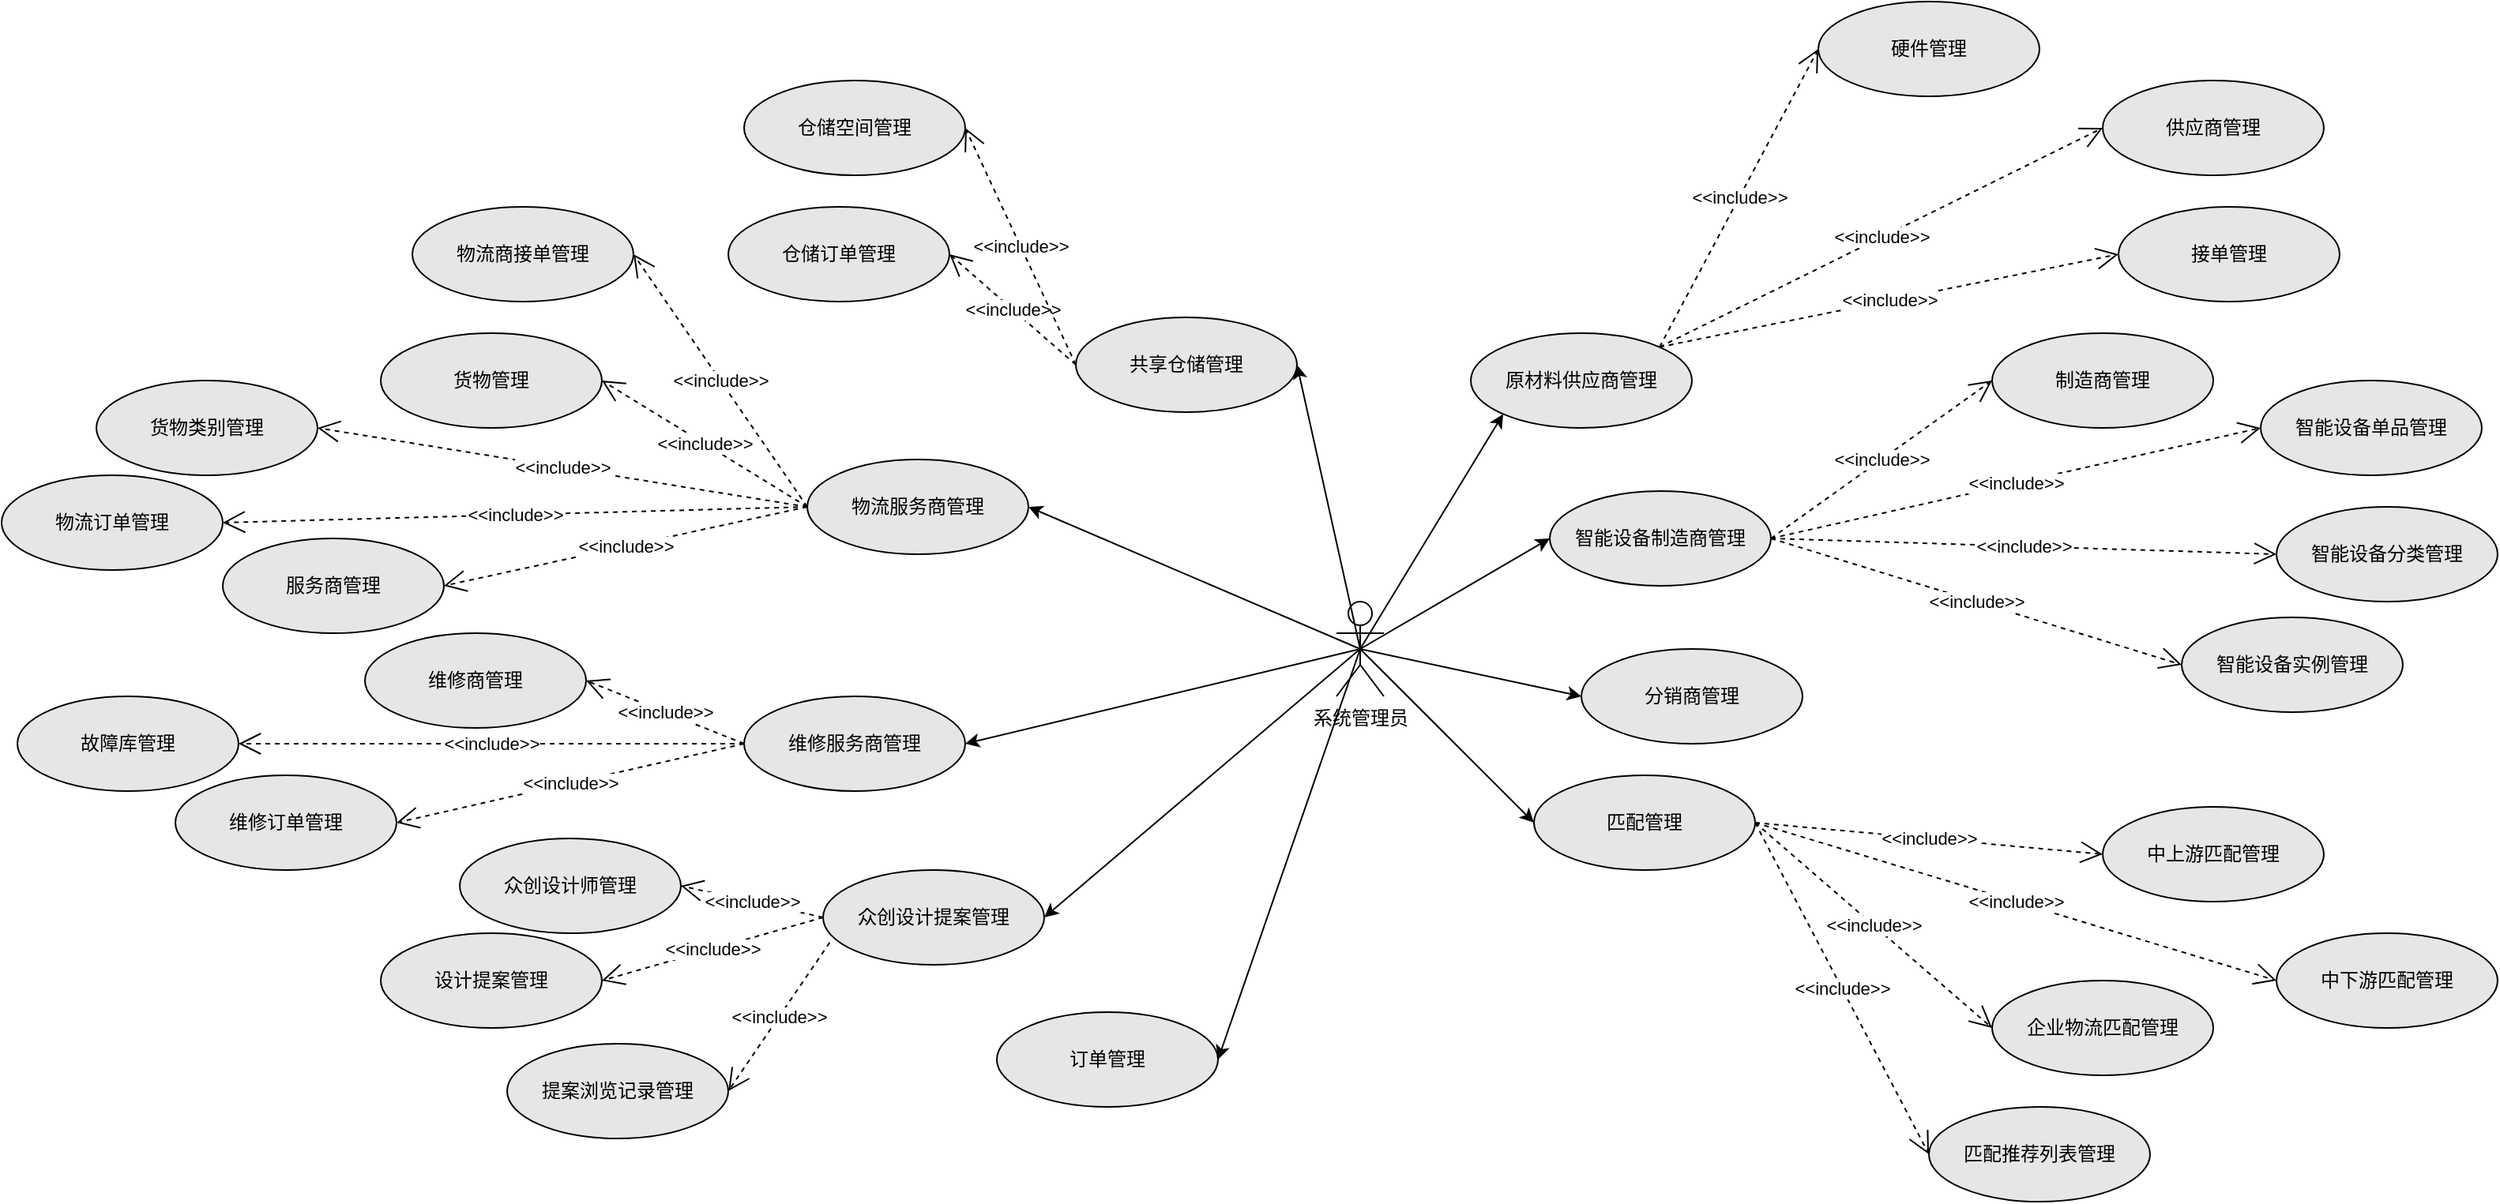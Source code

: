 <mxfile version="26.2.15">
  <diagram name="管理员" id="JXlnEeZQQSt_0MCJWPyT">
    <mxGraphModel dx="2278" dy="984" grid="1" gridSize="10" guides="1" tooltips="1" connect="1" arrows="1" fold="1" page="1" pageScale="1" pageWidth="2339" pageHeight="3300" math="0" shadow="0">
      <root>
        <mxCell id="0" />
        <mxCell id="1" parent="0" />
        <mxCell id="Dk07cTaiubOUnDSIkbtg-1" value="系统管理员" style="shape=umlActor;verticalLabelPosition=bottom;verticalAlign=top;html=1;outlineConnect=0;" vertex="1" parent="1">
          <mxGeometry x="1155" y="610" width="30" height="60" as="geometry" />
        </mxCell>
        <mxCell id="Dk07cTaiubOUnDSIkbtg-3" value="" style="endArrow=classic;html=1;rounded=0;exitX=0.5;exitY=0.5;exitDx=0;exitDy=0;exitPerimeter=0;entryX=0;entryY=1;entryDx=0;entryDy=0;" edge="1" parent="1" source="Dk07cTaiubOUnDSIkbtg-1" target="Dk07cTaiubOUnDSIkbtg-5">
          <mxGeometry width="50" height="50" relative="1" as="geometry">
            <mxPoint x="1210" y="640" as="sourcePoint" />
            <mxPoint x="1420" y="520" as="targetPoint" />
          </mxGeometry>
        </mxCell>
        <mxCell id="Dk07cTaiubOUnDSIkbtg-5" value="原材料供应商管理" style="ellipse;whiteSpace=wrap;html=1;fillColor=#E6E6E6;" vertex="1" parent="1">
          <mxGeometry x="1240" y="440" width="140" height="60" as="geometry" />
        </mxCell>
        <mxCell id="Dk07cTaiubOUnDSIkbtg-17" value="" style="endArrow=classic;html=1;rounded=0;entryX=0;entryY=0.5;entryDx=0;entryDy=0;exitX=0.5;exitY=0.5;exitDx=0;exitDy=0;exitPerimeter=0;" edge="1" parent="1" target="Dk07cTaiubOUnDSIkbtg-18" source="Dk07cTaiubOUnDSIkbtg-1">
          <mxGeometry width="50" height="50" relative="1" as="geometry">
            <mxPoint x="330" y="200" as="sourcePoint" />
            <mxPoint x="510" y="90" as="targetPoint" />
          </mxGeometry>
        </mxCell>
        <mxCell id="Dk07cTaiubOUnDSIkbtg-18" value="匹配管理" style="ellipse;whiteSpace=wrap;html=1;fillColor=#E6E6E6;" vertex="1" parent="1">
          <mxGeometry x="1280" y="720" width="140" height="60" as="geometry" />
        </mxCell>
        <mxCell id="Dk07cTaiubOUnDSIkbtg-19" value="" style="endArrow=classic;html=1;rounded=0;entryX=0;entryY=0.5;entryDx=0;entryDy=0;exitX=0.5;exitY=0.5;exitDx=0;exitDy=0;exitPerimeter=0;" edge="1" parent="1" target="Dk07cTaiubOUnDSIkbtg-20" source="Dk07cTaiubOUnDSIkbtg-1">
          <mxGeometry width="50" height="50" relative="1" as="geometry">
            <mxPoint x="340" y="210" as="sourcePoint" />
            <mxPoint x="520" y="100" as="targetPoint" />
          </mxGeometry>
        </mxCell>
        <mxCell id="Dk07cTaiubOUnDSIkbtg-20" value="分销商管理" style="ellipse;whiteSpace=wrap;html=1;fillColor=#E6E6E6;" vertex="1" parent="1">
          <mxGeometry x="1310" y="640" width="140" height="60" as="geometry" />
        </mxCell>
        <mxCell id="Dk07cTaiubOUnDSIkbtg-21" value="" style="endArrow=classic;html=1;rounded=0;entryX=0;entryY=0.5;entryDx=0;entryDy=0;exitX=0.5;exitY=0.5;exitDx=0;exitDy=0;exitPerimeter=0;" edge="1" parent="1" target="Dk07cTaiubOUnDSIkbtg-22" source="Dk07cTaiubOUnDSIkbtg-1">
          <mxGeometry width="50" height="50" relative="1" as="geometry">
            <mxPoint x="350" y="220" as="sourcePoint" />
            <mxPoint x="530" y="110" as="targetPoint" />
          </mxGeometry>
        </mxCell>
        <mxCell id="Dk07cTaiubOUnDSIkbtg-22" value="智能设备制造商管理" style="ellipse;whiteSpace=wrap;html=1;fillColor=#E6E6E6;" vertex="1" parent="1">
          <mxGeometry x="1290" y="540" width="140" height="60" as="geometry" />
        </mxCell>
        <mxCell id="Dk07cTaiubOUnDSIkbtg-29" value="" style="endArrow=classic;html=1;rounded=0;entryX=1;entryY=0.5;entryDx=0;entryDy=0;exitX=0.5;exitY=0.5;exitDx=0;exitDy=0;exitPerimeter=0;" edge="1" target="Dk07cTaiubOUnDSIkbtg-30" parent="1" source="Dk07cTaiubOUnDSIkbtg-1">
          <mxGeometry width="50" height="50" relative="1" as="geometry">
            <mxPoint x="710" y="310" as="sourcePoint" />
            <mxPoint x="150" y="-200" as="targetPoint" />
          </mxGeometry>
        </mxCell>
        <mxCell id="Dk07cTaiubOUnDSIkbtg-30" value="订单管理" style="ellipse;whiteSpace=wrap;html=1;fillColor=#E6E6E6;" vertex="1" parent="1">
          <mxGeometry x="940" y="870" width="140" height="60" as="geometry" />
        </mxCell>
        <mxCell id="Dk07cTaiubOUnDSIkbtg-31" value="" style="endArrow=classic;html=1;rounded=0;entryX=1;entryY=0.5;entryDx=0;entryDy=0;exitX=0.5;exitY=0.5;exitDx=0;exitDy=0;exitPerimeter=0;" edge="1" target="Dk07cTaiubOUnDSIkbtg-32" parent="1" source="Dk07cTaiubOUnDSIkbtg-1">
          <mxGeometry width="50" height="50" relative="1" as="geometry">
            <mxPoint x="720" y="320" as="sourcePoint" />
            <mxPoint x="160" y="-190" as="targetPoint" />
          </mxGeometry>
        </mxCell>
        <mxCell id="Dk07cTaiubOUnDSIkbtg-32" value="众创设计提案管理" style="ellipse;whiteSpace=wrap;html=1;fillColor=#E6E6E6;" vertex="1" parent="1">
          <mxGeometry x="830" y="780" width="140" height="60" as="geometry" />
        </mxCell>
        <mxCell id="Dk07cTaiubOUnDSIkbtg-33" value="" style="endArrow=classic;html=1;rounded=0;entryX=1;entryY=0.5;entryDx=0;entryDy=0;exitX=0.5;exitY=0.5;exitDx=0;exitDy=0;exitPerimeter=0;" edge="1" target="Dk07cTaiubOUnDSIkbtg-34" parent="1" source="Dk07cTaiubOUnDSIkbtg-1">
          <mxGeometry width="50" height="50" relative="1" as="geometry">
            <mxPoint x="730" y="330" as="sourcePoint" />
            <mxPoint x="170" y="-180" as="targetPoint" />
          </mxGeometry>
        </mxCell>
        <mxCell id="Dk07cTaiubOUnDSIkbtg-34" value="维修服务商管理" style="ellipse;whiteSpace=wrap;html=1;fillColor=#E6E6E6;" vertex="1" parent="1">
          <mxGeometry x="780" y="670" width="140" height="60" as="geometry" />
        </mxCell>
        <mxCell id="Dk07cTaiubOUnDSIkbtg-35" value="" style="endArrow=classic;html=1;rounded=0;entryX=1;entryY=0.5;entryDx=0;entryDy=0;exitX=0.5;exitY=0.5;exitDx=0;exitDy=0;exitPerimeter=0;" edge="1" target="Dk07cTaiubOUnDSIkbtg-36" parent="1" source="Dk07cTaiubOUnDSIkbtg-1">
          <mxGeometry width="50" height="50" relative="1" as="geometry">
            <mxPoint x="740" y="340" as="sourcePoint" />
            <mxPoint x="180" y="-170" as="targetPoint" />
          </mxGeometry>
        </mxCell>
        <mxCell id="Dk07cTaiubOUnDSIkbtg-36" value="物流服务商管理" style="ellipse;whiteSpace=wrap;html=1;fillColor=#E6E6E6;" vertex="1" parent="1">
          <mxGeometry x="820" y="520" width="140" height="60" as="geometry" />
        </mxCell>
        <mxCell id="Dk07cTaiubOUnDSIkbtg-37" value="" style="endArrow=classic;html=1;rounded=0;entryX=1;entryY=0.5;entryDx=0;entryDy=0;exitX=0.5;exitY=0.5;exitDx=0;exitDy=0;exitPerimeter=0;" edge="1" target="Dk07cTaiubOUnDSIkbtg-38" parent="1" source="Dk07cTaiubOUnDSIkbtg-1">
          <mxGeometry width="50" height="50" relative="1" as="geometry">
            <mxPoint x="1140" y="670" as="sourcePoint" />
            <mxPoint x="580" y="160" as="targetPoint" />
          </mxGeometry>
        </mxCell>
        <mxCell id="Dk07cTaiubOUnDSIkbtg-38" value="共享仓储管理" style="ellipse;whiteSpace=wrap;html=1;fillColor=#E6E6E6;" vertex="1" parent="1">
          <mxGeometry x="990" y="430" width="140" height="60" as="geometry" />
        </mxCell>
        <mxCell id="Dk07cTaiubOUnDSIkbtg-64" value="&amp;lt;&amp;lt;include&amp;gt;&amp;gt;" style="endArrow=open;endSize=12;dashed=1;html=1;rounded=0;entryX=1;entryY=0.5;entryDx=0;entryDy=0;exitX=0.03;exitY=0.765;exitDx=0;exitDy=0;exitPerimeter=0;" edge="1" target="Dk07cTaiubOUnDSIkbtg-65" parent="1" source="Dk07cTaiubOUnDSIkbtg-32">
          <mxGeometry width="160" relative="1" as="geometry">
            <mxPoint x="590" y="120" as="sourcePoint" />
            <mxPoint x="250" y="-40" as="targetPoint" />
          </mxGeometry>
        </mxCell>
        <mxCell id="Dk07cTaiubOUnDSIkbtg-65" value="提案浏览记录管理" style="ellipse;whiteSpace=wrap;html=1;fillColor=#E6E6E6;" vertex="1" parent="1">
          <mxGeometry x="630" y="890" width="140" height="60" as="geometry" />
        </mxCell>
        <mxCell id="Dk07cTaiubOUnDSIkbtg-66" value="&amp;lt;&amp;lt;include&amp;gt;&amp;gt;" style="endArrow=open;endSize=12;dashed=1;html=1;rounded=0;entryX=0;entryY=0.5;entryDx=0;entryDy=0;exitX=1;exitY=0.5;exitDx=0;exitDy=0;" edge="1" target="Dk07cTaiubOUnDSIkbtg-67" parent="1" source="Dk07cTaiubOUnDSIkbtg-18">
          <mxGeometry width="160" relative="1" as="geometry">
            <mxPoint x="1750" y="110" as="sourcePoint" />
            <mxPoint x="1890" y="90" as="targetPoint" />
          </mxGeometry>
        </mxCell>
        <mxCell id="Dk07cTaiubOUnDSIkbtg-67" value="匹配推荐列表管理" style="ellipse;whiteSpace=wrap;html=1;fillColor=#E6E6E6;" vertex="1" parent="1">
          <mxGeometry x="1530" y="930" width="140" height="60" as="geometry" />
        </mxCell>
        <mxCell id="Dk07cTaiubOUnDSIkbtg-68" value="&amp;lt;&amp;lt;include&amp;gt;&amp;gt;" style="endArrow=open;endSize=12;dashed=1;html=1;rounded=0;entryX=0;entryY=0.5;entryDx=0;entryDy=0;exitX=1;exitY=0.5;exitDx=0;exitDy=0;" edge="1" target="Dk07cTaiubOUnDSIkbtg-69" parent="1" source="Dk07cTaiubOUnDSIkbtg-18">
          <mxGeometry width="160" relative="1" as="geometry">
            <mxPoint x="1760" y="120" as="sourcePoint" />
            <mxPoint x="1900" y="100" as="targetPoint" />
          </mxGeometry>
        </mxCell>
        <mxCell id="Dk07cTaiubOUnDSIkbtg-69" value="企业物流匹配管理" style="ellipse;whiteSpace=wrap;html=1;fillColor=#E6E6E6;" vertex="1" parent="1">
          <mxGeometry x="1570" y="850" width="140" height="60" as="geometry" />
        </mxCell>
        <mxCell id="Dk07cTaiubOUnDSIkbtg-70" value="&amp;lt;&amp;lt;include&amp;gt;&amp;gt;" style="endArrow=open;endSize=12;dashed=1;html=1;rounded=0;entryX=0;entryY=0.5;entryDx=0;entryDy=0;exitX=1;exitY=0.5;exitDx=0;exitDy=0;" edge="1" target="Dk07cTaiubOUnDSIkbtg-71" parent="1" source="Dk07cTaiubOUnDSIkbtg-18">
          <mxGeometry width="160" relative="1" as="geometry">
            <mxPoint x="1770" y="130" as="sourcePoint" />
            <mxPoint x="1910" y="110" as="targetPoint" />
          </mxGeometry>
        </mxCell>
        <mxCell id="Dk07cTaiubOUnDSIkbtg-71" value="中下游匹配管理" style="ellipse;whiteSpace=wrap;html=1;fillColor=#E6E6E6;" vertex="1" parent="1">
          <mxGeometry x="1750" y="820" width="140" height="60" as="geometry" />
        </mxCell>
        <mxCell id="Dk07cTaiubOUnDSIkbtg-72" value="&amp;lt;&amp;lt;include&amp;gt;&amp;gt;" style="endArrow=open;endSize=12;dashed=1;html=1;rounded=0;entryX=0;entryY=0.5;entryDx=0;entryDy=0;exitX=1;exitY=0.5;exitDx=0;exitDy=0;" edge="1" target="Dk07cTaiubOUnDSIkbtg-73" parent="1" source="Dk07cTaiubOUnDSIkbtg-18">
          <mxGeometry width="160" relative="1" as="geometry">
            <mxPoint x="1780" y="140" as="sourcePoint" />
            <mxPoint x="1920" y="120" as="targetPoint" />
          </mxGeometry>
        </mxCell>
        <mxCell id="Dk07cTaiubOUnDSIkbtg-73" value="中上游匹配管理" style="ellipse;whiteSpace=wrap;html=1;fillColor=#E6E6E6;" vertex="1" parent="1">
          <mxGeometry x="1640" y="740" width="140" height="60" as="geometry" />
        </mxCell>
        <mxCell id="Dk07cTaiubOUnDSIkbtg-74" value="&amp;lt;&amp;lt;include&amp;gt;&amp;gt;" style="endArrow=open;endSize=12;dashed=1;html=1;rounded=0;entryX=0;entryY=0.5;entryDx=0;entryDy=0;exitX=1;exitY=0.5;exitDx=0;exitDy=0;" edge="1" target="Dk07cTaiubOUnDSIkbtg-75" parent="1" source="Dk07cTaiubOUnDSIkbtg-22">
          <mxGeometry width="160" relative="1" as="geometry">
            <mxPoint x="1790" y="150" as="sourcePoint" />
            <mxPoint x="1930" y="130" as="targetPoint" />
          </mxGeometry>
        </mxCell>
        <mxCell id="Dk07cTaiubOUnDSIkbtg-75" value="智能设备实例管理" style="ellipse;whiteSpace=wrap;html=1;fillColor=#E6E6E6;" vertex="1" parent="1">
          <mxGeometry x="1690" y="620" width="140" height="60" as="geometry" />
        </mxCell>
        <mxCell id="Dk07cTaiubOUnDSIkbtg-76" value="&amp;lt;&amp;lt;include&amp;gt;&amp;gt;" style="endArrow=open;endSize=12;dashed=1;html=1;rounded=0;entryX=0;entryY=0.5;entryDx=0;entryDy=0;exitX=1;exitY=0.5;exitDx=0;exitDy=0;" edge="1" target="Dk07cTaiubOUnDSIkbtg-77" parent="1" source="Dk07cTaiubOUnDSIkbtg-22">
          <mxGeometry width="160" relative="1" as="geometry">
            <mxPoint x="1800" y="160" as="sourcePoint" />
            <mxPoint x="1940" y="140" as="targetPoint" />
          </mxGeometry>
        </mxCell>
        <mxCell id="Dk07cTaiubOUnDSIkbtg-77" value="智能设备分类管理" style="ellipse;whiteSpace=wrap;html=1;fillColor=#E6E6E6;" vertex="1" parent="1">
          <mxGeometry x="1750" y="550" width="140" height="60" as="geometry" />
        </mxCell>
        <mxCell id="Dk07cTaiubOUnDSIkbtg-78" value="&amp;lt;&amp;lt;include&amp;gt;&amp;gt;" style="endArrow=open;endSize=12;dashed=1;html=1;rounded=0;entryX=0;entryY=0.5;entryDx=0;entryDy=0;exitX=1;exitY=0.5;exitDx=0;exitDy=0;" edge="1" target="Dk07cTaiubOUnDSIkbtg-79" parent="1" source="Dk07cTaiubOUnDSIkbtg-22">
          <mxGeometry width="160" relative="1" as="geometry">
            <mxPoint x="1810" y="170" as="sourcePoint" />
            <mxPoint x="1950" y="150" as="targetPoint" />
          </mxGeometry>
        </mxCell>
        <mxCell id="Dk07cTaiubOUnDSIkbtg-79" value="智能设备单品管理" style="ellipse;whiteSpace=wrap;html=1;fillColor=#E6E6E6;" vertex="1" parent="1">
          <mxGeometry x="1740" y="470" width="140" height="60" as="geometry" />
        </mxCell>
        <mxCell id="Dk07cTaiubOUnDSIkbtg-80" value="&amp;lt;&amp;lt;include&amp;gt;&amp;gt;" style="endArrow=open;endSize=12;dashed=1;html=1;rounded=0;entryX=0;entryY=0.5;entryDx=0;entryDy=0;exitX=1;exitY=0.5;exitDx=0;exitDy=0;" edge="1" target="Dk07cTaiubOUnDSIkbtg-81" parent="1" source="Dk07cTaiubOUnDSIkbtg-22">
          <mxGeometry width="160" relative="1" as="geometry">
            <mxPoint x="1820" y="180" as="sourcePoint" />
            <mxPoint x="1960" y="160" as="targetPoint" />
          </mxGeometry>
        </mxCell>
        <mxCell id="Dk07cTaiubOUnDSIkbtg-81" value="制造商管理" style="ellipse;whiteSpace=wrap;html=1;fillColor=#E6E6E6;" vertex="1" parent="1">
          <mxGeometry x="1570" y="440" width="140" height="60" as="geometry" />
        </mxCell>
        <mxCell id="Dk07cTaiubOUnDSIkbtg-82" value="&amp;lt;&amp;lt;include&amp;gt;&amp;gt;" style="endArrow=open;endSize=12;dashed=1;html=1;rounded=0;entryX=0;entryY=0.5;entryDx=0;entryDy=0;exitX=1;exitY=0;exitDx=0;exitDy=0;" edge="1" target="Dk07cTaiubOUnDSIkbtg-83" parent="1" source="Dk07cTaiubOUnDSIkbtg-5">
          <mxGeometry width="160" relative="1" as="geometry">
            <mxPoint x="1830" y="190" as="sourcePoint" />
            <mxPoint x="1970" y="170" as="targetPoint" />
          </mxGeometry>
        </mxCell>
        <mxCell id="Dk07cTaiubOUnDSIkbtg-83" value="接单管理" style="ellipse;whiteSpace=wrap;html=1;fillColor=#E6E6E6;" vertex="1" parent="1">
          <mxGeometry x="1650" y="360" width="140" height="60" as="geometry" />
        </mxCell>
        <mxCell id="Dk07cTaiubOUnDSIkbtg-84" value="&amp;lt;&amp;lt;include&amp;gt;&amp;gt;" style="endArrow=open;endSize=12;dashed=1;html=1;rounded=0;entryX=0;entryY=0.5;entryDx=0;entryDy=0;exitX=1;exitY=0;exitDx=0;exitDy=0;" edge="1" target="Dk07cTaiubOUnDSIkbtg-85" parent="1" source="Dk07cTaiubOUnDSIkbtg-5">
          <mxGeometry width="160" relative="1" as="geometry">
            <mxPoint x="1840" y="200" as="sourcePoint" />
            <mxPoint x="1980" y="180" as="targetPoint" />
          </mxGeometry>
        </mxCell>
        <mxCell id="Dk07cTaiubOUnDSIkbtg-85" value="供应商管理" style="ellipse;whiteSpace=wrap;html=1;fillColor=#E6E6E6;" vertex="1" parent="1">
          <mxGeometry x="1640" y="280" width="140" height="60" as="geometry" />
        </mxCell>
        <mxCell id="Dk07cTaiubOUnDSIkbtg-86" value="&amp;lt;&amp;lt;include&amp;gt;&amp;gt;" style="endArrow=open;endSize=12;dashed=1;html=1;rounded=0;entryX=0;entryY=0.5;entryDx=0;entryDy=0;exitX=1;exitY=0;exitDx=0;exitDy=0;" edge="1" target="Dk07cTaiubOUnDSIkbtg-87" parent="1" source="Dk07cTaiubOUnDSIkbtg-5">
          <mxGeometry width="160" relative="1" as="geometry">
            <mxPoint x="1850" y="210" as="sourcePoint" />
            <mxPoint x="1990" y="190" as="targetPoint" />
          </mxGeometry>
        </mxCell>
        <mxCell id="Dk07cTaiubOUnDSIkbtg-87" value="硬件管理" style="ellipse;whiteSpace=wrap;html=1;fillColor=#E6E6E6;" vertex="1" parent="1">
          <mxGeometry x="1460" y="230" width="140" height="60" as="geometry" />
        </mxCell>
        <mxCell id="Dk07cTaiubOUnDSIkbtg-88" value="&amp;lt;&amp;lt;include&amp;gt;&amp;gt;" style="endArrow=open;endSize=12;dashed=1;html=1;rounded=0;entryX=1;entryY=0.5;entryDx=0;entryDy=0;exitX=0;exitY=0.5;exitDx=0;exitDy=0;" edge="1" target="Dk07cTaiubOUnDSIkbtg-89" parent="1" source="Dk07cTaiubOUnDSIkbtg-32">
          <mxGeometry width="160" relative="1" as="geometry">
            <mxPoint x="600" y="130" as="sourcePoint" />
            <mxPoint x="260" y="-30" as="targetPoint" />
          </mxGeometry>
        </mxCell>
        <mxCell id="Dk07cTaiubOUnDSIkbtg-89" value="设计提案管理" style="ellipse;whiteSpace=wrap;html=1;fillColor=#E6E6E6;" vertex="1" parent="1">
          <mxGeometry x="550" y="820" width="140" height="60" as="geometry" />
        </mxCell>
        <mxCell id="Dk07cTaiubOUnDSIkbtg-90" value="&amp;lt;&amp;lt;include&amp;gt;&amp;gt;" style="endArrow=open;endSize=12;dashed=1;html=1;rounded=0;entryX=1;entryY=0.5;entryDx=0;entryDy=0;exitX=0;exitY=0.5;exitDx=0;exitDy=0;" edge="1" target="Dk07cTaiubOUnDSIkbtg-91" parent="1" source="Dk07cTaiubOUnDSIkbtg-32">
          <mxGeometry width="160" relative="1" as="geometry">
            <mxPoint x="610" y="140" as="sourcePoint" />
            <mxPoint x="270" y="-20" as="targetPoint" />
          </mxGeometry>
        </mxCell>
        <mxCell id="Dk07cTaiubOUnDSIkbtg-91" value="众创设计师管理" style="ellipse;whiteSpace=wrap;html=1;fillColor=#E6E6E6;" vertex="1" parent="1">
          <mxGeometry x="600" y="760" width="140" height="60" as="geometry" />
        </mxCell>
        <mxCell id="Dk07cTaiubOUnDSIkbtg-92" value="&amp;lt;&amp;lt;include&amp;gt;&amp;gt;" style="endArrow=open;endSize=12;dashed=1;html=1;rounded=0;entryX=1;entryY=0.5;entryDx=0;entryDy=0;exitX=0;exitY=0.5;exitDx=0;exitDy=0;" edge="1" target="Dk07cTaiubOUnDSIkbtg-93" parent="1" source="Dk07cTaiubOUnDSIkbtg-34">
          <mxGeometry width="160" relative="1" as="geometry">
            <mxPoint x="620" y="150" as="sourcePoint" />
            <mxPoint x="280" y="-10" as="targetPoint" />
          </mxGeometry>
        </mxCell>
        <mxCell id="Dk07cTaiubOUnDSIkbtg-93" value="维修订单管理" style="ellipse;whiteSpace=wrap;html=1;fillColor=#E6E6E6;" vertex="1" parent="1">
          <mxGeometry x="420" y="720" width="140" height="60" as="geometry" />
        </mxCell>
        <mxCell id="Dk07cTaiubOUnDSIkbtg-94" value="&amp;lt;&amp;lt;include&amp;gt;&amp;gt;" style="endArrow=open;endSize=12;dashed=1;html=1;rounded=0;entryX=1;entryY=0.5;entryDx=0;entryDy=0;exitX=0;exitY=0.5;exitDx=0;exitDy=0;" edge="1" target="Dk07cTaiubOUnDSIkbtg-95" parent="1" source="Dk07cTaiubOUnDSIkbtg-34">
          <mxGeometry width="160" relative="1" as="geometry">
            <mxPoint x="630" y="160" as="sourcePoint" />
            <mxPoint x="290" as="targetPoint" />
          </mxGeometry>
        </mxCell>
        <mxCell id="Dk07cTaiubOUnDSIkbtg-95" value="故障库管理" style="ellipse;whiteSpace=wrap;html=1;fillColor=#E6E6E6;" vertex="1" parent="1">
          <mxGeometry x="320" y="670" width="140" height="60" as="geometry" />
        </mxCell>
        <mxCell id="Dk07cTaiubOUnDSIkbtg-96" value="&amp;lt;&amp;lt;include&amp;gt;&amp;gt;" style="endArrow=open;endSize=12;dashed=1;html=1;rounded=0;entryX=1;entryY=0.5;entryDx=0;entryDy=0;exitX=0;exitY=0.5;exitDx=0;exitDy=0;" edge="1" target="Dk07cTaiubOUnDSIkbtg-97" parent="1" source="Dk07cTaiubOUnDSIkbtg-34">
          <mxGeometry width="160" relative="1" as="geometry">
            <mxPoint x="640" y="170" as="sourcePoint" />
            <mxPoint x="300" y="10" as="targetPoint" />
          </mxGeometry>
        </mxCell>
        <mxCell id="Dk07cTaiubOUnDSIkbtg-97" value="维修商管理" style="ellipse;whiteSpace=wrap;html=1;fillColor=#E6E6E6;" vertex="1" parent="1">
          <mxGeometry x="540" y="630" width="140" height="60" as="geometry" />
        </mxCell>
        <mxCell id="Dk07cTaiubOUnDSIkbtg-98" value="&amp;lt;&amp;lt;include&amp;gt;&amp;gt;" style="endArrow=open;endSize=12;dashed=1;html=1;rounded=0;entryX=1;entryY=0.5;entryDx=0;entryDy=0;exitX=0;exitY=0.5;exitDx=0;exitDy=0;" edge="1" target="Dk07cTaiubOUnDSIkbtg-99" parent="1" source="Dk07cTaiubOUnDSIkbtg-36">
          <mxGeometry width="160" relative="1" as="geometry">
            <mxPoint x="740" y="520" as="sourcePoint" />
            <mxPoint x="310" y="20" as="targetPoint" />
          </mxGeometry>
        </mxCell>
        <mxCell id="Dk07cTaiubOUnDSIkbtg-99" value="服务商管理" style="ellipse;whiteSpace=wrap;html=1;fillColor=#E6E6E6;" vertex="1" parent="1">
          <mxGeometry x="450" y="570" width="140" height="60" as="geometry" />
        </mxCell>
        <mxCell id="Dk07cTaiubOUnDSIkbtg-100" value="&amp;lt;&amp;lt;include&amp;gt;&amp;gt;" style="endArrow=open;endSize=12;dashed=1;html=1;rounded=0;entryX=1;entryY=0.5;entryDx=0;entryDy=0;exitX=0;exitY=0.5;exitDx=0;exitDy=0;" edge="1" target="Dk07cTaiubOUnDSIkbtg-101" parent="1" source="Dk07cTaiubOUnDSIkbtg-36">
          <mxGeometry width="160" relative="1" as="geometry">
            <mxPoint x="660" y="190" as="sourcePoint" />
            <mxPoint x="320" y="30" as="targetPoint" />
          </mxGeometry>
        </mxCell>
        <mxCell id="Dk07cTaiubOUnDSIkbtg-101" value="物流订单管理" style="ellipse;whiteSpace=wrap;html=1;fillColor=#E6E6E6;" vertex="1" parent="1">
          <mxGeometry x="310" y="530" width="140" height="60" as="geometry" />
        </mxCell>
        <mxCell id="Dk07cTaiubOUnDSIkbtg-102" value="&amp;lt;&amp;lt;include&amp;gt;&amp;gt;" style="endArrow=open;endSize=12;dashed=1;html=1;rounded=0;entryX=1;entryY=0.5;entryDx=0;entryDy=0;exitX=0;exitY=0.5;exitDx=0;exitDy=0;" edge="1" target="Dk07cTaiubOUnDSIkbtg-103" parent="1" source="Dk07cTaiubOUnDSIkbtg-36">
          <mxGeometry width="160" relative="1" as="geometry">
            <mxPoint x="670" y="200" as="sourcePoint" />
            <mxPoint x="330" y="40" as="targetPoint" />
          </mxGeometry>
        </mxCell>
        <mxCell id="Dk07cTaiubOUnDSIkbtg-103" value="货物类别管理" style="ellipse;whiteSpace=wrap;html=1;fillColor=#E6E6E6;" vertex="1" parent="1">
          <mxGeometry x="370" y="470" width="140" height="60" as="geometry" />
        </mxCell>
        <mxCell id="Dk07cTaiubOUnDSIkbtg-104" value="&amp;lt;&amp;lt;include&amp;gt;&amp;gt;" style="endArrow=open;endSize=12;dashed=1;html=1;rounded=0;entryX=1;entryY=0.5;entryDx=0;entryDy=0;exitX=0;exitY=0.5;exitDx=0;exitDy=0;" edge="1" target="Dk07cTaiubOUnDSIkbtg-105" parent="1" source="Dk07cTaiubOUnDSIkbtg-36">
          <mxGeometry width="160" relative="1" as="geometry">
            <mxPoint x="680" y="210" as="sourcePoint" />
            <mxPoint x="340" y="50" as="targetPoint" />
          </mxGeometry>
        </mxCell>
        <mxCell id="Dk07cTaiubOUnDSIkbtg-105" value="货物管理" style="ellipse;whiteSpace=wrap;html=1;fillColor=#E6E6E6;" vertex="1" parent="1">
          <mxGeometry x="550" y="440" width="140" height="60" as="geometry" />
        </mxCell>
        <mxCell id="Dk07cTaiubOUnDSIkbtg-106" value="&amp;lt;&amp;lt;include&amp;gt;&amp;gt;" style="endArrow=open;endSize=12;dashed=1;html=1;rounded=0;entryX=1;entryY=0.5;entryDx=0;entryDy=0;exitX=0;exitY=0.5;exitDx=0;exitDy=0;" edge="1" target="Dk07cTaiubOUnDSIkbtg-107" parent="1" source="Dk07cTaiubOUnDSIkbtg-36">
          <mxGeometry width="160" relative="1" as="geometry">
            <mxPoint x="690" y="220" as="sourcePoint" />
            <mxPoint x="350" y="60" as="targetPoint" />
          </mxGeometry>
        </mxCell>
        <mxCell id="Dk07cTaiubOUnDSIkbtg-107" value="物流商接单管理" style="ellipse;whiteSpace=wrap;html=1;fillColor=#E6E6E6;" vertex="1" parent="1">
          <mxGeometry x="570" y="360" width="140" height="60" as="geometry" />
        </mxCell>
        <mxCell id="Dk07cTaiubOUnDSIkbtg-108" value="&amp;lt;&amp;lt;include&amp;gt;&amp;gt;" style="endArrow=open;endSize=12;dashed=1;html=1;rounded=0;entryX=1;entryY=0.5;entryDx=0;entryDy=0;exitX=0;exitY=0.5;exitDx=0;exitDy=0;" edge="1" target="Dk07cTaiubOUnDSIkbtg-109" parent="1" source="Dk07cTaiubOUnDSIkbtg-38">
          <mxGeometry width="160" relative="1" as="geometry">
            <mxPoint x="700" y="230" as="sourcePoint" />
            <mxPoint x="360" y="70" as="targetPoint" />
          </mxGeometry>
        </mxCell>
        <mxCell id="Dk07cTaiubOUnDSIkbtg-109" value="仓储订单管理" style="ellipse;whiteSpace=wrap;html=1;fillColor=#E6E6E6;" vertex="1" parent="1">
          <mxGeometry x="770" y="360" width="140" height="60" as="geometry" />
        </mxCell>
        <mxCell id="Dk07cTaiubOUnDSIkbtg-110" value="&amp;lt;&amp;lt;include&amp;gt;&amp;gt;" style="endArrow=open;endSize=12;dashed=1;html=1;rounded=0;entryX=1;entryY=0.5;entryDx=0;entryDy=0;exitX=0;exitY=0.5;exitDx=0;exitDy=0;" edge="1" target="Dk07cTaiubOUnDSIkbtg-111" parent="1" source="Dk07cTaiubOUnDSIkbtg-38">
          <mxGeometry width="160" relative="1" as="geometry">
            <mxPoint x="710" y="240" as="sourcePoint" />
            <mxPoint x="370" y="80" as="targetPoint" />
          </mxGeometry>
        </mxCell>
        <mxCell id="Dk07cTaiubOUnDSIkbtg-111" value="仓储空间管理" style="ellipse;whiteSpace=wrap;html=1;fillColor=#E6E6E6;" vertex="1" parent="1">
          <mxGeometry x="780" y="280" width="140" height="60" as="geometry" />
        </mxCell>
      </root>
    </mxGraphModel>
  </diagram>
</mxfile>
